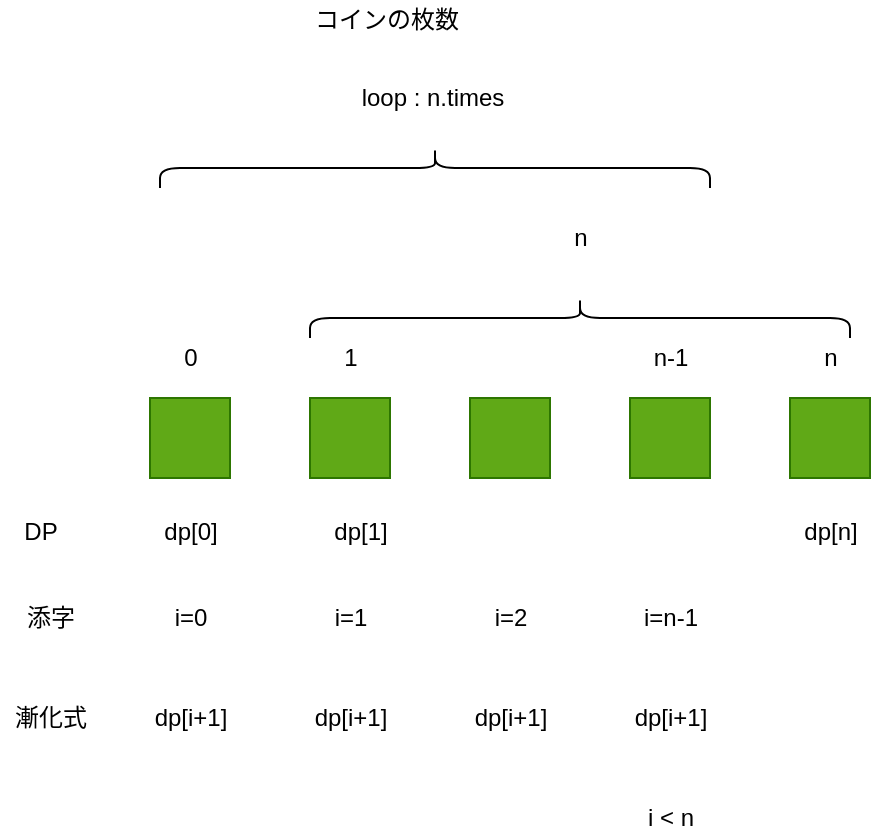 <mxfile version="13.1.3">
    <diagram id="6hGFLwfOUW9BJ-s0fimq" name="Page-1">
        <mxGraphModel dx="490" dy="647" grid="1" gridSize="10" guides="1" tooltips="1" connect="1" arrows="1" fold="1" page="1" pageScale="1" pageWidth="827" pageHeight="1169" math="0" shadow="0">
            <root>
                <mxCell id="0"/>
                <mxCell id="1" parent="0"/>
                <mxCell id="2" value="" style="rounded=0;whiteSpace=wrap;html=1;fillColor=#60a917;strokeColor=#2D7600;fontColor=#ffffff;" vertex="1" parent="1">
                    <mxGeometry x="120" y="280" width="40" height="40" as="geometry"/>
                </mxCell>
                <mxCell id="3" value="" style="rounded=0;whiteSpace=wrap;html=1;fillColor=#60a917;strokeColor=#2D7600;fontColor=#ffffff;" vertex="1" parent="1">
                    <mxGeometry x="200" y="280" width="40" height="40" as="geometry"/>
                </mxCell>
                <mxCell id="4" value="" style="rounded=0;whiteSpace=wrap;html=1;fillColor=#60a917;strokeColor=#2D7600;fontColor=#ffffff;" vertex="1" parent="1">
                    <mxGeometry x="280" y="280" width="40" height="40" as="geometry"/>
                </mxCell>
                <mxCell id="5" value="" style="rounded=0;whiteSpace=wrap;html=1;fillColor=#60a917;strokeColor=#2D7600;fontColor=#ffffff;" vertex="1" parent="1">
                    <mxGeometry x="360" y="280" width="40" height="40" as="geometry"/>
                </mxCell>
                <mxCell id="6" value="" style="rounded=0;whiteSpace=wrap;html=1;fillColor=#60a917;strokeColor=#2D7600;fontColor=#ffffff;" vertex="1" parent="1">
                    <mxGeometry x="440" y="280" width="40" height="40" as="geometry"/>
                </mxCell>
                <mxCell id="7" value="n" style="text;html=1;align=center;verticalAlign=middle;resizable=0;points=[];autosize=1;" vertex="1" parent="1">
                    <mxGeometry x="325" y="190" width="20" height="20" as="geometry"/>
                </mxCell>
                <mxCell id="8" value="dp[0]" style="text;html=1;align=center;verticalAlign=middle;resizable=0;points=[];autosize=1;" vertex="1" parent="1">
                    <mxGeometry x="120" y="337" width="40" height="20" as="geometry"/>
                </mxCell>
                <mxCell id="9" value="0" style="text;html=1;align=center;verticalAlign=middle;resizable=0;points=[];autosize=1;" vertex="1" parent="1">
                    <mxGeometry x="130" y="250" width="20" height="20" as="geometry"/>
                </mxCell>
                <mxCell id="10" value="i=0" style="text;html=1;align=center;verticalAlign=middle;resizable=0;points=[];autosize=1;" vertex="1" parent="1">
                    <mxGeometry x="125" y="380" width="30" height="20" as="geometry"/>
                </mxCell>
                <mxCell id="11" value="i=1" style="text;html=1;align=center;verticalAlign=middle;resizable=0;points=[];autosize=1;" vertex="1" parent="1">
                    <mxGeometry x="205" y="380" width="30" height="20" as="geometry"/>
                </mxCell>
                <mxCell id="12" value="i=2" style="text;html=1;align=center;verticalAlign=middle;resizable=0;points=[];autosize=1;" vertex="1" parent="1">
                    <mxGeometry x="285" y="380" width="30" height="20" as="geometry"/>
                </mxCell>
                <mxCell id="13" value="i=n-1" style="text;html=1;align=center;verticalAlign=middle;resizable=0;points=[];autosize=1;" vertex="1" parent="1">
                    <mxGeometry x="360" y="380" width="40" height="20" as="geometry"/>
                </mxCell>
                <mxCell id="14" value="n" style="text;html=1;align=center;verticalAlign=middle;resizable=0;points=[];autosize=1;" vertex="1" parent="1">
                    <mxGeometry x="450" y="250" width="20" height="20" as="geometry"/>
                </mxCell>
                <mxCell id="15" value="dp[n]" style="text;html=1;align=center;verticalAlign=middle;resizable=0;points=[];autosize=1;" vertex="1" parent="1">
                    <mxGeometry x="440" y="337" width="40" height="20" as="geometry"/>
                </mxCell>
                <mxCell id="16" value="" style="shape=curlyBracket;whiteSpace=wrap;html=1;rounded=1;rotation=90;" vertex="1" parent="1">
                    <mxGeometry x="325" y="105" width="20" height="270" as="geometry"/>
                </mxCell>
                <mxCell id="17" value="dp[1]" style="text;html=1;align=center;verticalAlign=middle;resizable=0;points=[];autosize=1;" vertex="1" parent="1">
                    <mxGeometry x="205" y="337" width="40" height="20" as="geometry"/>
                </mxCell>
                <mxCell id="18" value="1" style="text;html=1;align=center;verticalAlign=middle;resizable=0;points=[];autosize=1;" vertex="1" parent="1">
                    <mxGeometry x="210" y="250" width="20" height="20" as="geometry"/>
                </mxCell>
                <mxCell id="19" value="dp[i+1]" style="text;html=1;align=center;verticalAlign=middle;resizable=0;points=[];autosize=1;" vertex="1" parent="1">
                    <mxGeometry x="115" y="430" width="50" height="20" as="geometry"/>
                </mxCell>
                <mxCell id="20" value="dp[i+1]" style="text;html=1;align=center;verticalAlign=middle;resizable=0;points=[];autosize=1;" vertex="1" parent="1">
                    <mxGeometry x="195" y="430" width="50" height="20" as="geometry"/>
                </mxCell>
                <mxCell id="21" value="dp[i+1]" style="text;html=1;align=center;verticalAlign=middle;resizable=0;points=[];autosize=1;" vertex="1" parent="1">
                    <mxGeometry x="275" y="430" width="50" height="20" as="geometry"/>
                </mxCell>
                <mxCell id="22" value="dp[i+1]" style="text;html=1;align=center;verticalAlign=middle;resizable=0;points=[];autosize=1;" vertex="1" parent="1">
                    <mxGeometry x="355" y="430" width="50" height="20" as="geometry"/>
                </mxCell>
                <mxCell id="23" value="i &amp;lt; n" style="text;html=1;align=center;verticalAlign=middle;resizable=0;points=[];autosize=1;" vertex="1" parent="1">
                    <mxGeometry x="360" y="480" width="40" height="20" as="geometry"/>
                </mxCell>
                <mxCell id="24" value="DP" style="text;html=1;align=center;verticalAlign=middle;resizable=0;points=[];autosize=1;" vertex="1" parent="1">
                    <mxGeometry x="50" y="337" width="30" height="20" as="geometry"/>
                </mxCell>
                <mxCell id="25" value="添字" style="text;html=1;align=center;verticalAlign=middle;resizable=0;points=[];autosize=1;" vertex="1" parent="1">
                    <mxGeometry x="50" y="380" width="40" height="20" as="geometry"/>
                </mxCell>
                <mxCell id="26" value="漸化式" style="text;html=1;align=center;verticalAlign=middle;resizable=0;points=[];autosize=1;" vertex="1" parent="1">
                    <mxGeometry x="45" y="430" width="50" height="20" as="geometry"/>
                </mxCell>
                <mxCell id="27" value="" style="shape=curlyBracket;whiteSpace=wrap;html=1;rounded=1;rotation=90;" vertex="1" parent="1">
                    <mxGeometry x="252.5" y="27.5" width="20" height="275" as="geometry"/>
                </mxCell>
                <mxCell id="28" value="loop : n.times" style="text;html=1;align=center;verticalAlign=middle;resizable=0;points=[];autosize=1;" vertex="1" parent="1">
                    <mxGeometry x="216" y="120" width="90" height="20" as="geometry"/>
                </mxCell>
                <mxCell id="29" value="n-1" style="text;html=1;align=center;verticalAlign=middle;resizable=0;points=[];autosize=1;" vertex="1" parent="1">
                    <mxGeometry x="365" y="250" width="30" height="20" as="geometry"/>
                </mxCell>
                <mxCell id="30" value="コインの枚数" style="text;html=1;align=center;verticalAlign=middle;resizable=0;points=[];autosize=1;" vertex="1" parent="1">
                    <mxGeometry x="193" y="81" width="90" height="20" as="geometry"/>
                </mxCell>
            </root>
        </mxGraphModel>
    </diagram>
</mxfile>